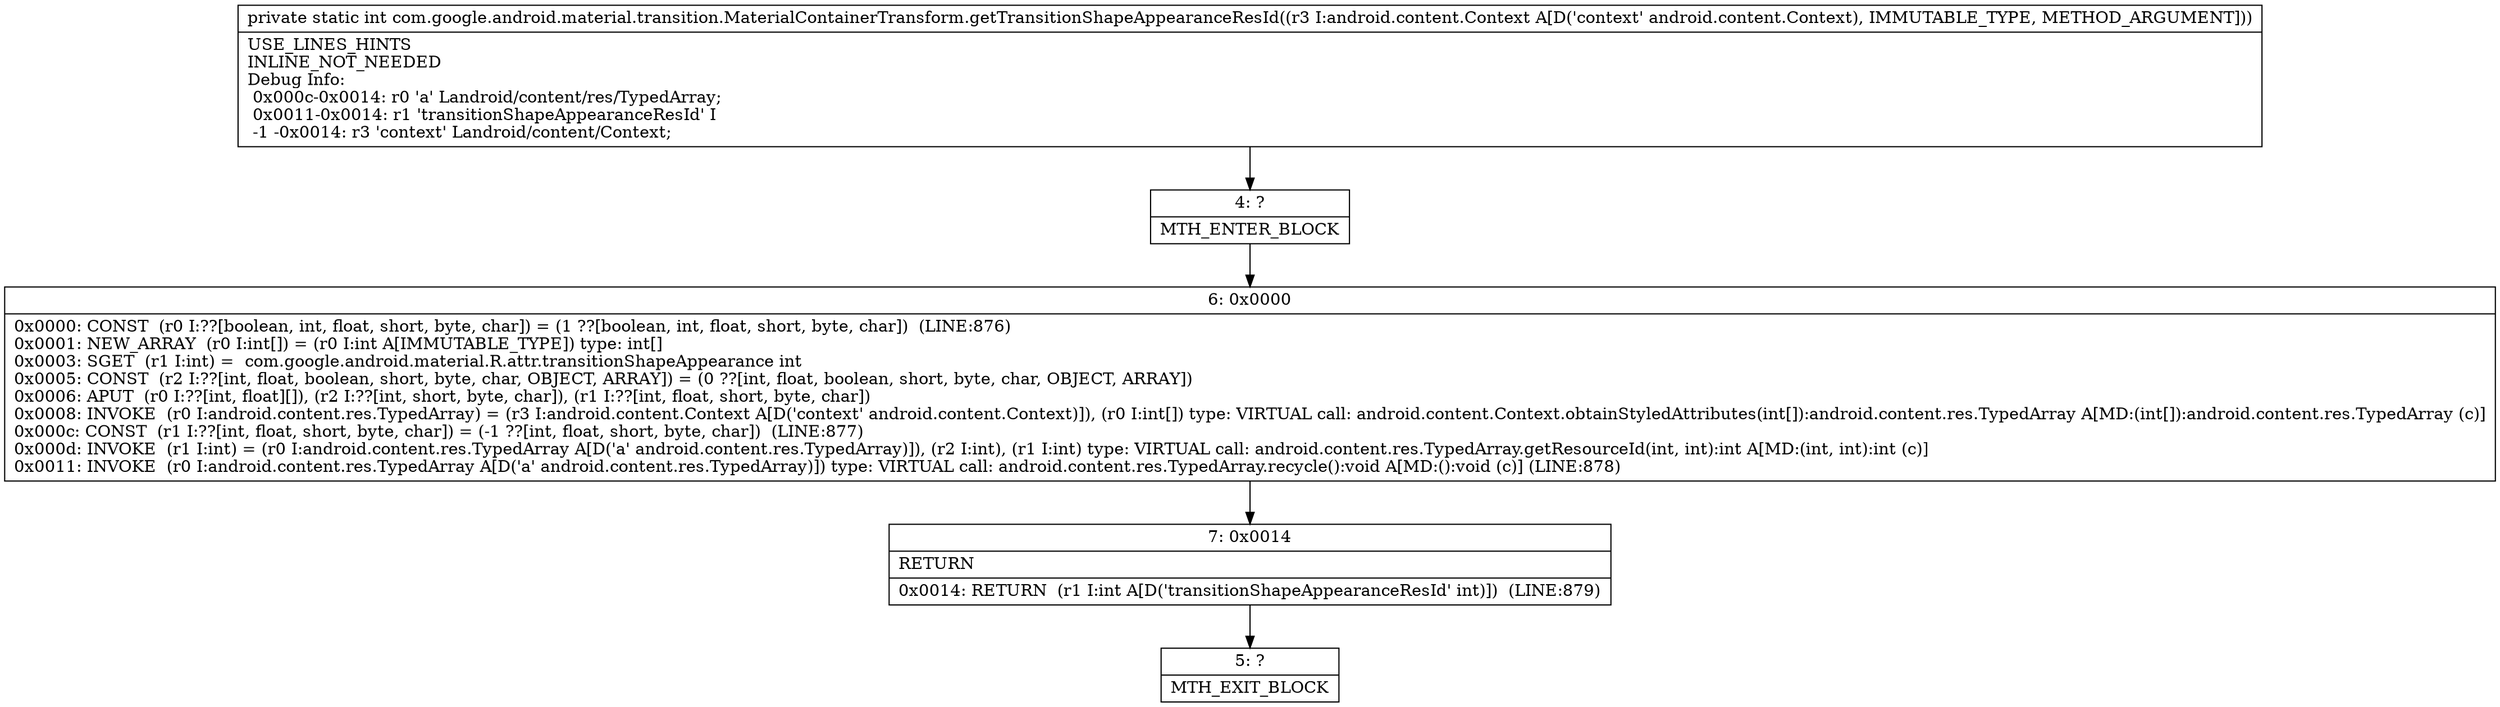 digraph "CFG forcom.google.android.material.transition.MaterialContainerTransform.getTransitionShapeAppearanceResId(Landroid\/content\/Context;)I" {
Node_4 [shape=record,label="{4\:\ ?|MTH_ENTER_BLOCK\l}"];
Node_6 [shape=record,label="{6\:\ 0x0000|0x0000: CONST  (r0 I:??[boolean, int, float, short, byte, char]) = (1 ??[boolean, int, float, short, byte, char])  (LINE:876)\l0x0001: NEW_ARRAY  (r0 I:int[]) = (r0 I:int A[IMMUTABLE_TYPE]) type: int[] \l0x0003: SGET  (r1 I:int) =  com.google.android.material.R.attr.transitionShapeAppearance int \l0x0005: CONST  (r2 I:??[int, float, boolean, short, byte, char, OBJECT, ARRAY]) = (0 ??[int, float, boolean, short, byte, char, OBJECT, ARRAY]) \l0x0006: APUT  (r0 I:??[int, float][]), (r2 I:??[int, short, byte, char]), (r1 I:??[int, float, short, byte, char]) \l0x0008: INVOKE  (r0 I:android.content.res.TypedArray) = (r3 I:android.content.Context A[D('context' android.content.Context)]), (r0 I:int[]) type: VIRTUAL call: android.content.Context.obtainStyledAttributes(int[]):android.content.res.TypedArray A[MD:(int[]):android.content.res.TypedArray (c)]\l0x000c: CONST  (r1 I:??[int, float, short, byte, char]) = (\-1 ??[int, float, short, byte, char])  (LINE:877)\l0x000d: INVOKE  (r1 I:int) = (r0 I:android.content.res.TypedArray A[D('a' android.content.res.TypedArray)]), (r2 I:int), (r1 I:int) type: VIRTUAL call: android.content.res.TypedArray.getResourceId(int, int):int A[MD:(int, int):int (c)]\l0x0011: INVOKE  (r0 I:android.content.res.TypedArray A[D('a' android.content.res.TypedArray)]) type: VIRTUAL call: android.content.res.TypedArray.recycle():void A[MD:():void (c)] (LINE:878)\l}"];
Node_7 [shape=record,label="{7\:\ 0x0014|RETURN\l|0x0014: RETURN  (r1 I:int A[D('transitionShapeAppearanceResId' int)])  (LINE:879)\l}"];
Node_5 [shape=record,label="{5\:\ ?|MTH_EXIT_BLOCK\l}"];
MethodNode[shape=record,label="{private static int com.google.android.material.transition.MaterialContainerTransform.getTransitionShapeAppearanceResId((r3 I:android.content.Context A[D('context' android.content.Context), IMMUTABLE_TYPE, METHOD_ARGUMENT]))  | USE_LINES_HINTS\lINLINE_NOT_NEEDED\lDebug Info:\l  0x000c\-0x0014: r0 'a' Landroid\/content\/res\/TypedArray;\l  0x0011\-0x0014: r1 'transitionShapeAppearanceResId' I\l  \-1 \-0x0014: r3 'context' Landroid\/content\/Context;\l}"];
MethodNode -> Node_4;Node_4 -> Node_6;
Node_6 -> Node_7;
Node_7 -> Node_5;
}

